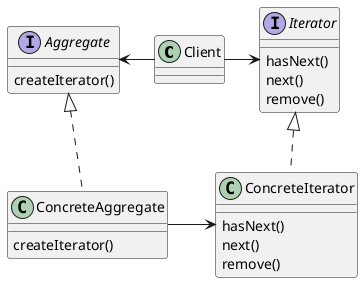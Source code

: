 @startuml
Client --left> Aggregate
Client --right> Iterator

interface Aggregate {
createIterator()
}

class ConcreteAggregate {
createIterator()
}
ConcreteAggregate ..up|> Aggregate
ConcreteAggregate --right> ConcreteIterator

interface Iterator {
hasNext()
next()
remove()
}
class ConcreteIterator {
hasNext()
next()
remove()
}
ConcreteIterator ..up|> Iterator

@enduml